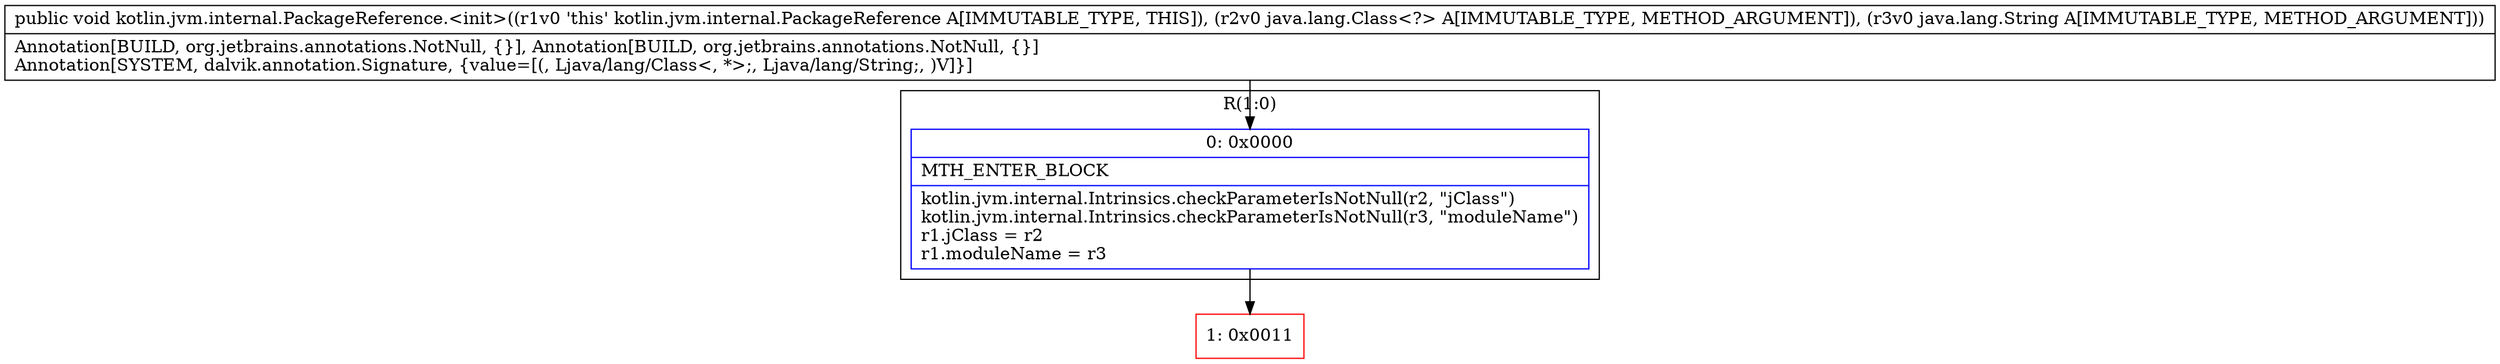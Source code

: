 digraph "CFG forkotlin.jvm.internal.PackageReference.\<init\>(Ljava\/lang\/Class;Ljava\/lang\/String;)V" {
subgraph cluster_Region_895639149 {
label = "R(1:0)";
node [shape=record,color=blue];
Node_0 [shape=record,label="{0\:\ 0x0000|MTH_ENTER_BLOCK\l|kotlin.jvm.internal.Intrinsics.checkParameterIsNotNull(r2, \"jClass\")\lkotlin.jvm.internal.Intrinsics.checkParameterIsNotNull(r3, \"moduleName\")\lr1.jClass = r2\lr1.moduleName = r3\l}"];
}
Node_1 [shape=record,color=red,label="{1\:\ 0x0011}"];
MethodNode[shape=record,label="{public void kotlin.jvm.internal.PackageReference.\<init\>((r1v0 'this' kotlin.jvm.internal.PackageReference A[IMMUTABLE_TYPE, THIS]), (r2v0 java.lang.Class\<?\> A[IMMUTABLE_TYPE, METHOD_ARGUMENT]), (r3v0 java.lang.String A[IMMUTABLE_TYPE, METHOD_ARGUMENT]))  | Annotation[BUILD, org.jetbrains.annotations.NotNull, \{\}], Annotation[BUILD, org.jetbrains.annotations.NotNull, \{\}]\lAnnotation[SYSTEM, dalvik.annotation.Signature, \{value=[(, Ljava\/lang\/Class\<, *\>;, Ljava\/lang\/String;, )V]\}]\l}"];
MethodNode -> Node_0;
Node_0 -> Node_1;
}

